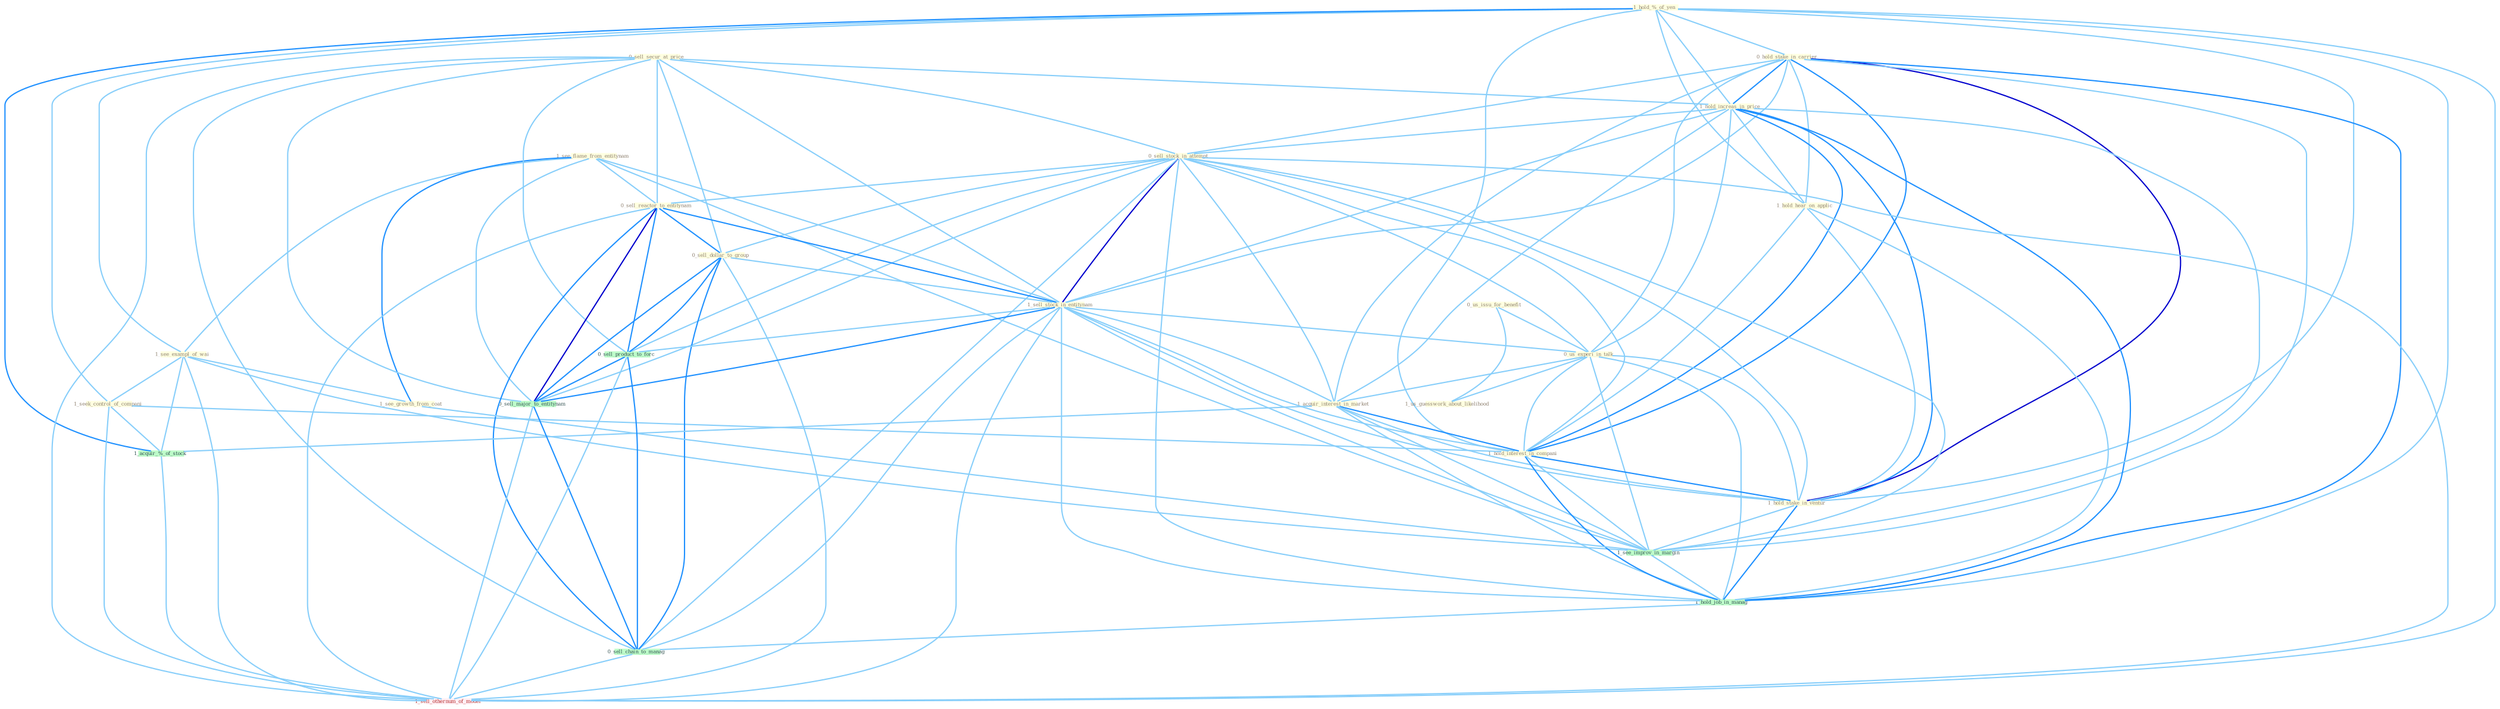 Graph G{ 
    node
    [shape=polygon,style=filled,width=.5,height=.06,color="#BDFCC9",fixedsize=true,fontsize=4,
    fontcolor="#2f4f4f"];
    {node
    [color="#ffffe0", fontcolor="#8b7d6b"] "1_hold_%_of_yen " "0_hold_stake_in_carrier " "1_see_flame_from_entitynam " "1_see_exampl_of_wai " "0_sell_secur_at_price " "1_seek_control_of_compani " "1_hold_increas_in_price " "1_hold_hear_on_applic " "0_us_issu_for_benefit " "0_sell_stock_in_attempt " "0_sell_reactor_to_entitynam " "0_sell_dollar_to_group " "1_sell_stock_in_entitynam " "0_us_experi_in_talk " "1_us_guesswork_about_likelihood " "1_acquir_interest_in_market " "1_hold_interest_in_compani " "1_see_growth_from_coat " "1_hold_stake_in_ventur "}
{node [color="#fff0f5", fontcolor="#b22222"] "1_sell_othernum_of_model "}
edge [color="#B0E2FF"];

	"1_hold_%_of_yen " -- "0_hold_stake_in_carrier " [w="1", color="#87cefa" ];
	"1_hold_%_of_yen " -- "1_see_exampl_of_wai " [w="1", color="#87cefa" ];
	"1_hold_%_of_yen " -- "1_seek_control_of_compani " [w="1", color="#87cefa" ];
	"1_hold_%_of_yen " -- "1_hold_increas_in_price " [w="1", color="#87cefa" ];
	"1_hold_%_of_yen " -- "1_hold_hear_on_applic " [w="1", color="#87cefa" ];
	"1_hold_%_of_yen " -- "1_hold_interest_in_compani " [w="1", color="#87cefa" ];
	"1_hold_%_of_yen " -- "1_hold_stake_in_ventur " [w="1", color="#87cefa" ];
	"1_hold_%_of_yen " -- "1_acquir_%_of_stock " [w="2", color="#1e90ff" , len=0.8];
	"1_hold_%_of_yen " -- "1_hold_job_in_manag " [w="1", color="#87cefa" ];
	"1_hold_%_of_yen " -- "1_sell_othernum_of_model " [w="1", color="#87cefa" ];
	"0_hold_stake_in_carrier " -- "1_hold_increas_in_price " [w="2", color="#1e90ff" , len=0.8];
	"0_hold_stake_in_carrier " -- "1_hold_hear_on_applic " [w="1", color="#87cefa" ];
	"0_hold_stake_in_carrier " -- "0_sell_stock_in_attempt " [w="1", color="#87cefa" ];
	"0_hold_stake_in_carrier " -- "1_sell_stock_in_entitynam " [w="1", color="#87cefa" ];
	"0_hold_stake_in_carrier " -- "0_us_experi_in_talk " [w="1", color="#87cefa" ];
	"0_hold_stake_in_carrier " -- "1_acquir_interest_in_market " [w="1", color="#87cefa" ];
	"0_hold_stake_in_carrier " -- "1_hold_interest_in_compani " [w="2", color="#1e90ff" , len=0.8];
	"0_hold_stake_in_carrier " -- "1_hold_stake_in_ventur " [w="3", color="#0000cd" , len=0.6];
	"0_hold_stake_in_carrier " -- "1_see_improv_in_margin " [w="1", color="#87cefa" ];
	"0_hold_stake_in_carrier " -- "1_hold_job_in_manag " [w="2", color="#1e90ff" , len=0.8];
	"1_see_flame_from_entitynam " -- "1_see_exampl_of_wai " [w="1", color="#87cefa" ];
	"1_see_flame_from_entitynam " -- "0_sell_reactor_to_entitynam " [w="1", color="#87cefa" ];
	"1_see_flame_from_entitynam " -- "1_sell_stock_in_entitynam " [w="1", color="#87cefa" ];
	"1_see_flame_from_entitynam " -- "1_see_growth_from_coat " [w="2", color="#1e90ff" , len=0.8];
	"1_see_flame_from_entitynam " -- "1_see_improv_in_margin " [w="1", color="#87cefa" ];
	"1_see_flame_from_entitynam " -- "0_sell_major_to_entitynam " [w="1", color="#87cefa" ];
	"1_see_exampl_of_wai " -- "1_seek_control_of_compani " [w="1", color="#87cefa" ];
	"1_see_exampl_of_wai " -- "1_see_growth_from_coat " [w="1", color="#87cefa" ];
	"1_see_exampl_of_wai " -- "1_see_improv_in_margin " [w="1", color="#87cefa" ];
	"1_see_exampl_of_wai " -- "1_acquir_%_of_stock " [w="1", color="#87cefa" ];
	"1_see_exampl_of_wai " -- "1_sell_othernum_of_model " [w="1", color="#87cefa" ];
	"0_sell_secur_at_price " -- "1_hold_increas_in_price " [w="1", color="#87cefa" ];
	"0_sell_secur_at_price " -- "0_sell_stock_in_attempt " [w="1", color="#87cefa" ];
	"0_sell_secur_at_price " -- "0_sell_reactor_to_entitynam " [w="1", color="#87cefa" ];
	"0_sell_secur_at_price " -- "0_sell_dollar_to_group " [w="1", color="#87cefa" ];
	"0_sell_secur_at_price " -- "1_sell_stock_in_entitynam " [w="1", color="#87cefa" ];
	"0_sell_secur_at_price " -- "0_sell_product_to_forc " [w="1", color="#87cefa" ];
	"0_sell_secur_at_price " -- "0_sell_major_to_entitynam " [w="1", color="#87cefa" ];
	"0_sell_secur_at_price " -- "0_sell_chain_to_manag " [w="1", color="#87cefa" ];
	"0_sell_secur_at_price " -- "1_sell_othernum_of_model " [w="1", color="#87cefa" ];
	"1_seek_control_of_compani " -- "1_hold_interest_in_compani " [w="1", color="#87cefa" ];
	"1_seek_control_of_compani " -- "1_acquir_%_of_stock " [w="1", color="#87cefa" ];
	"1_seek_control_of_compani " -- "1_sell_othernum_of_model " [w="1", color="#87cefa" ];
	"1_hold_increas_in_price " -- "1_hold_hear_on_applic " [w="1", color="#87cefa" ];
	"1_hold_increas_in_price " -- "0_sell_stock_in_attempt " [w="1", color="#87cefa" ];
	"1_hold_increas_in_price " -- "1_sell_stock_in_entitynam " [w="1", color="#87cefa" ];
	"1_hold_increas_in_price " -- "0_us_experi_in_talk " [w="1", color="#87cefa" ];
	"1_hold_increas_in_price " -- "1_acquir_interest_in_market " [w="1", color="#87cefa" ];
	"1_hold_increas_in_price " -- "1_hold_interest_in_compani " [w="2", color="#1e90ff" , len=0.8];
	"1_hold_increas_in_price " -- "1_hold_stake_in_ventur " [w="2", color="#1e90ff" , len=0.8];
	"1_hold_increas_in_price " -- "1_see_improv_in_margin " [w="1", color="#87cefa" ];
	"1_hold_increas_in_price " -- "1_hold_job_in_manag " [w="2", color="#1e90ff" , len=0.8];
	"1_hold_hear_on_applic " -- "1_hold_interest_in_compani " [w="1", color="#87cefa" ];
	"1_hold_hear_on_applic " -- "1_hold_stake_in_ventur " [w="1", color="#87cefa" ];
	"1_hold_hear_on_applic " -- "1_hold_job_in_manag " [w="1", color="#87cefa" ];
	"0_us_issu_for_benefit " -- "0_us_experi_in_talk " [w="1", color="#87cefa" ];
	"0_us_issu_for_benefit " -- "1_us_guesswork_about_likelihood " [w="1", color="#87cefa" ];
	"0_sell_stock_in_attempt " -- "0_sell_reactor_to_entitynam " [w="1", color="#87cefa" ];
	"0_sell_stock_in_attempt " -- "0_sell_dollar_to_group " [w="1", color="#87cefa" ];
	"0_sell_stock_in_attempt " -- "1_sell_stock_in_entitynam " [w="3", color="#0000cd" , len=0.6];
	"0_sell_stock_in_attempt " -- "0_us_experi_in_talk " [w="1", color="#87cefa" ];
	"0_sell_stock_in_attempt " -- "1_acquir_interest_in_market " [w="1", color="#87cefa" ];
	"0_sell_stock_in_attempt " -- "1_hold_interest_in_compani " [w="1", color="#87cefa" ];
	"0_sell_stock_in_attempt " -- "1_hold_stake_in_ventur " [w="1", color="#87cefa" ];
	"0_sell_stock_in_attempt " -- "1_see_improv_in_margin " [w="1", color="#87cefa" ];
	"0_sell_stock_in_attempt " -- "1_hold_job_in_manag " [w="1", color="#87cefa" ];
	"0_sell_stock_in_attempt " -- "0_sell_product_to_forc " [w="1", color="#87cefa" ];
	"0_sell_stock_in_attempt " -- "0_sell_major_to_entitynam " [w="1", color="#87cefa" ];
	"0_sell_stock_in_attempt " -- "0_sell_chain_to_manag " [w="1", color="#87cefa" ];
	"0_sell_stock_in_attempt " -- "1_sell_othernum_of_model " [w="1", color="#87cefa" ];
	"0_sell_reactor_to_entitynam " -- "0_sell_dollar_to_group " [w="2", color="#1e90ff" , len=0.8];
	"0_sell_reactor_to_entitynam " -- "1_sell_stock_in_entitynam " [w="2", color="#1e90ff" , len=0.8];
	"0_sell_reactor_to_entitynam " -- "0_sell_product_to_forc " [w="2", color="#1e90ff" , len=0.8];
	"0_sell_reactor_to_entitynam " -- "0_sell_major_to_entitynam " [w="3", color="#0000cd" , len=0.6];
	"0_sell_reactor_to_entitynam " -- "0_sell_chain_to_manag " [w="2", color="#1e90ff" , len=0.8];
	"0_sell_reactor_to_entitynam " -- "1_sell_othernum_of_model " [w="1", color="#87cefa" ];
	"0_sell_dollar_to_group " -- "1_sell_stock_in_entitynam " [w="1", color="#87cefa" ];
	"0_sell_dollar_to_group " -- "0_sell_product_to_forc " [w="2", color="#1e90ff" , len=0.8];
	"0_sell_dollar_to_group " -- "0_sell_major_to_entitynam " [w="2", color="#1e90ff" , len=0.8];
	"0_sell_dollar_to_group " -- "0_sell_chain_to_manag " [w="2", color="#1e90ff" , len=0.8];
	"0_sell_dollar_to_group " -- "1_sell_othernum_of_model " [w="1", color="#87cefa" ];
	"1_sell_stock_in_entitynam " -- "0_us_experi_in_talk " [w="1", color="#87cefa" ];
	"1_sell_stock_in_entitynam " -- "1_acquir_interest_in_market " [w="1", color="#87cefa" ];
	"1_sell_stock_in_entitynam " -- "1_hold_interest_in_compani " [w="1", color="#87cefa" ];
	"1_sell_stock_in_entitynam " -- "1_hold_stake_in_ventur " [w="1", color="#87cefa" ];
	"1_sell_stock_in_entitynam " -- "1_see_improv_in_margin " [w="1", color="#87cefa" ];
	"1_sell_stock_in_entitynam " -- "1_hold_job_in_manag " [w="1", color="#87cefa" ];
	"1_sell_stock_in_entitynam " -- "0_sell_product_to_forc " [w="1", color="#87cefa" ];
	"1_sell_stock_in_entitynam " -- "0_sell_major_to_entitynam " [w="2", color="#1e90ff" , len=0.8];
	"1_sell_stock_in_entitynam " -- "0_sell_chain_to_manag " [w="1", color="#87cefa" ];
	"1_sell_stock_in_entitynam " -- "1_sell_othernum_of_model " [w="1", color="#87cefa" ];
	"0_us_experi_in_talk " -- "1_us_guesswork_about_likelihood " [w="1", color="#87cefa" ];
	"0_us_experi_in_talk " -- "1_acquir_interest_in_market " [w="1", color="#87cefa" ];
	"0_us_experi_in_talk " -- "1_hold_interest_in_compani " [w="1", color="#87cefa" ];
	"0_us_experi_in_talk " -- "1_hold_stake_in_ventur " [w="1", color="#87cefa" ];
	"0_us_experi_in_talk " -- "1_see_improv_in_margin " [w="1", color="#87cefa" ];
	"0_us_experi_in_talk " -- "1_hold_job_in_manag " [w="1", color="#87cefa" ];
	"1_acquir_interest_in_market " -- "1_hold_interest_in_compani " [w="2", color="#1e90ff" , len=0.8];
	"1_acquir_interest_in_market " -- "1_hold_stake_in_ventur " [w="1", color="#87cefa" ];
	"1_acquir_interest_in_market " -- "1_see_improv_in_margin " [w="1", color="#87cefa" ];
	"1_acquir_interest_in_market " -- "1_acquir_%_of_stock " [w="1", color="#87cefa" ];
	"1_acquir_interest_in_market " -- "1_hold_job_in_manag " [w="1", color="#87cefa" ];
	"1_hold_interest_in_compani " -- "1_hold_stake_in_ventur " [w="2", color="#1e90ff" , len=0.8];
	"1_hold_interest_in_compani " -- "1_see_improv_in_margin " [w="1", color="#87cefa" ];
	"1_hold_interest_in_compani " -- "1_hold_job_in_manag " [w="2", color="#1e90ff" , len=0.8];
	"1_see_growth_from_coat " -- "1_see_improv_in_margin " [w="1", color="#87cefa" ];
	"1_hold_stake_in_ventur " -- "1_see_improv_in_margin " [w="1", color="#87cefa" ];
	"1_hold_stake_in_ventur " -- "1_hold_job_in_manag " [w="2", color="#1e90ff" , len=0.8];
	"1_see_improv_in_margin " -- "1_hold_job_in_manag " [w="1", color="#87cefa" ];
	"1_acquir_%_of_stock " -- "1_sell_othernum_of_model " [w="1", color="#87cefa" ];
	"1_hold_job_in_manag " -- "0_sell_chain_to_manag " [w="1", color="#87cefa" ];
	"0_sell_product_to_forc " -- "0_sell_major_to_entitynam " [w="2", color="#1e90ff" , len=0.8];
	"0_sell_product_to_forc " -- "0_sell_chain_to_manag " [w="2", color="#1e90ff" , len=0.8];
	"0_sell_product_to_forc " -- "1_sell_othernum_of_model " [w="1", color="#87cefa" ];
	"0_sell_major_to_entitynam " -- "0_sell_chain_to_manag " [w="2", color="#1e90ff" , len=0.8];
	"0_sell_major_to_entitynam " -- "1_sell_othernum_of_model " [w="1", color="#87cefa" ];
	"0_sell_chain_to_manag " -- "1_sell_othernum_of_model " [w="1", color="#87cefa" ];
}
